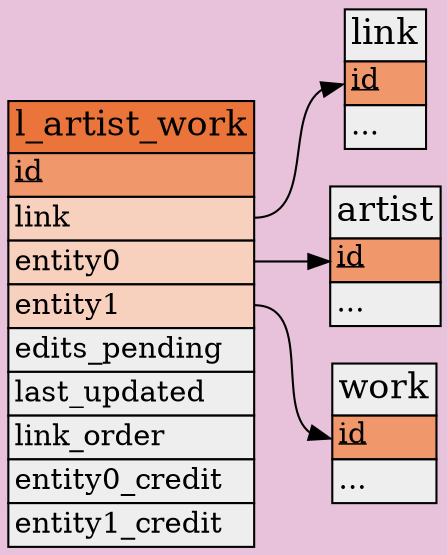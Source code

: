 // Automatically generated, do not edit.
// - Database schema sequence: 30
digraph relationship_overview {
    tooltip = "Tables for relationship connections"
    graph [
        bgcolor = "#e8c2da"
        concentrate = true
        pack = true
        rankdir = "LR"
    ];
    node [
        shape = plain
    ];

    // Tables
    "musicbrainz.artist" [
        label = <
            <table border="0" cellspacing="0" cellborder="1">
                <tr><td bgcolor="#eeeeee"><font point-size="17">artist</font></td></tr>
                <tr><td bgcolor="#f0976c" align="left" port="id"><font point-size="14"><u>id</u></font></td></tr>
                <tr><td bgcolor="#eeeeee" align="left" port="..."><font point-size="14">...</font></td></tr>
            </table>
        >
    ];
    "musicbrainz.l_artist_work" [
        label = <
            <table border="0" cellspacing="0" cellborder="1">
                <tr><td bgcolor="#eb743b"><font point-size="17">l_artist_work</font></td></tr>
                <tr><td bgcolor="#f0976c" align="left" port="id"><font point-size="14"><u>id</u></font></td></tr>
                <tr><td bgcolor="#f8d1be" align="left" port="link"><font point-size="14">link</font></td></tr>
                <tr><td bgcolor="#f8d1be" align="left" port="entity0"><font point-size="14">entity0</font></td></tr>
                <tr><td bgcolor="#f8d1be" align="left" port="entity1"><font point-size="14">entity1</font></td></tr>
                <tr><td bgcolor="#eeeeee" align="left" port="edits_pending"><font point-size="14">edits_pending</font></td></tr>
                <tr><td bgcolor="#eeeeee" align="left" port="last_updated"><font point-size="14">last_updated</font></td></tr>
                <tr><td bgcolor="#eeeeee" align="left" port="link_order"><font point-size="14">link_order</font></td></tr>
                <tr><td bgcolor="#eeeeee" align="left" port="entity0_credit"><font point-size="14">entity0_credit</font></td></tr>
                <tr><td bgcolor="#eeeeee" align="left" port="entity1_credit"><font point-size="14">entity1_credit</font></td></tr>
            </table>
        >
    ];
    "musicbrainz.link" [
        label = <
            <table border="0" cellspacing="0" cellborder="1">
                <tr><td bgcolor="#eeeeee"><font point-size="17">link</font></td></tr>
                <tr><td bgcolor="#f0976c" align="left" port="id"><font point-size="14"><u>id</u></font></td></tr>
                <tr><td bgcolor="#eeeeee" align="left" port="..."><font point-size="14">...</font></td></tr>
            </table>
        >
    ];
    "musicbrainz.work" [
        label = <
            <table border="0" cellspacing="0" cellborder="1">
                <tr><td bgcolor="#eeeeee"><font point-size="17">work</font></td></tr>
                <tr><td bgcolor="#f0976c" align="left" port="id"><font point-size="14"><u>id</u></font></td></tr>
                <tr><td bgcolor="#eeeeee" align="left" port="..."><font point-size="14">...</font></td></tr>
            </table>
        >
    ];

    // References
    "musicbrainz.l_artist_work":"link" -> "musicbrainz.link":"id"
    "musicbrainz.l_artist_work":"entity0" -> "musicbrainz.artist":"id"
    "musicbrainz.l_artist_work":"entity1" -> "musicbrainz.work":"id"
}
